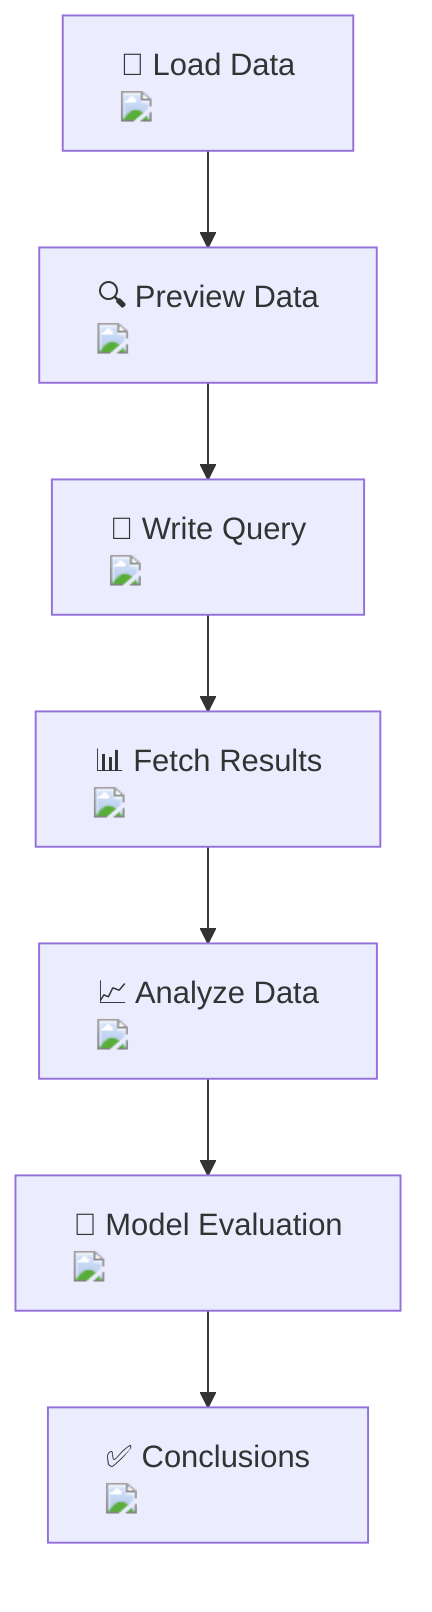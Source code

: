 flowchart TD
    A["🔄 Load Data <img src='icons/database.svg' />"] --> B["🔍 Preview Data <img src='table.svg' />"]
    B --> C["📝 Write Query <img src='icons/column_split.svg' />"]
    C --> D["📊 Fetch Results <img src='icons/table.svg' />"]
    D --> E["📈 Analyze Data <img src='scatter_plot_template.svg' />"]
    E --> F["🧠 Model Evaluation <img src='icons/brain.svg' />"]
    F --> G["✅ Conclusions <img src='icons/image.svg' />"]